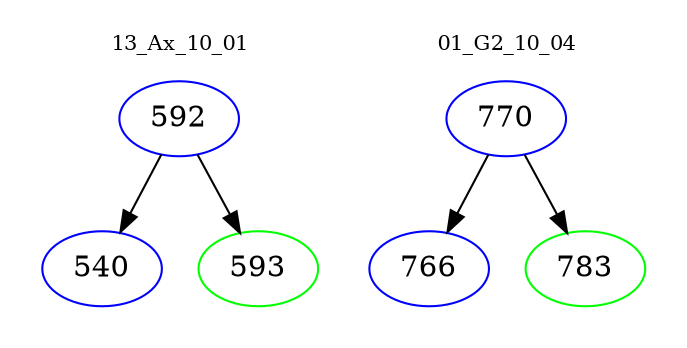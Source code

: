 digraph{
subgraph cluster_0 {
color = white
label = "13_Ax_10_01";
fontsize=10;
T0_592 [label="592", color="blue"]
T0_592 -> T0_540 [color="black"]
T0_540 [label="540", color="blue"]
T0_592 -> T0_593 [color="black"]
T0_593 [label="593", color="green"]
}
subgraph cluster_1 {
color = white
label = "01_G2_10_04";
fontsize=10;
T1_770 [label="770", color="blue"]
T1_770 -> T1_766 [color="black"]
T1_766 [label="766", color="blue"]
T1_770 -> T1_783 [color="black"]
T1_783 [label="783", color="green"]
}
}

